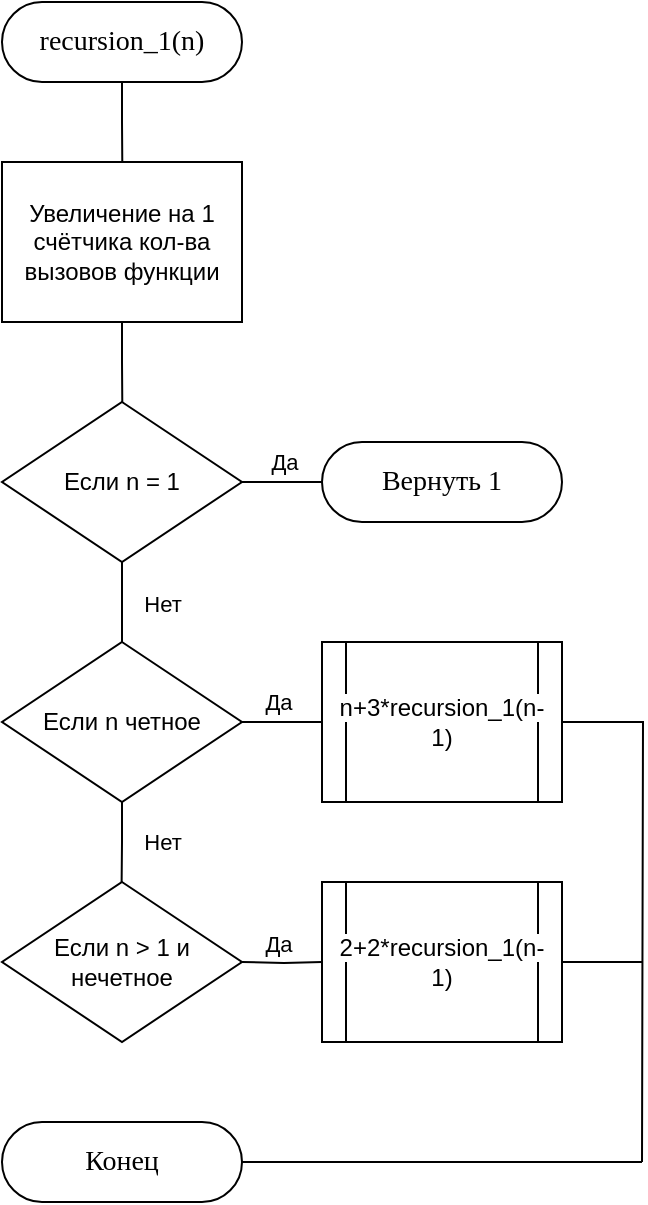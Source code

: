 <mxfile version="23.1.5" type="device">
  <diagram name="Страница — 1" id="FLC4SIvFwk310nvkZMXt">
    <mxGraphModel dx="794" dy="511" grid="1" gridSize="10" guides="1" tooltips="1" connect="1" arrows="1" fold="1" page="1" pageScale="1" pageWidth="827" pageHeight="1169" math="0" shadow="0">
      <root>
        <mxCell id="0" />
        <mxCell id="1" parent="0" />
        <mxCell id="bOCRrcDRKbWP7YTqtMAx-3" style="edgeStyle=orthogonalEdgeStyle;rounded=0;orthogonalLoop=1;jettySize=auto;html=1;exitX=0.5;exitY=0.5;exitDx=0;exitDy=20;exitPerimeter=0;curved=0;strokeColor=default;endArrow=none;endFill=0;" parent="1" source="tIk8xWOpjXj7sifwUdpu-1" edge="1">
          <mxGeometry relative="1" as="geometry">
            <mxPoint x="100.143" y="120" as="targetPoint" />
          </mxGeometry>
        </mxCell>
        <mxCell id="tIk8xWOpjXj7sifwUdpu-1" value="recursion_1(n)" style="html=1;dashed=0;whiteSpace=wrap;shape=mxgraph.dfd.start;fontFamily=Times New Roman;fontSize=14;" parent="1" vertex="1">
          <mxGeometry x="40" y="40" width="120" height="40" as="geometry" />
        </mxCell>
        <mxCell id="bOCRrcDRKbWP7YTqtMAx-5" style="edgeStyle=orthogonalEdgeStyle;rounded=0;orthogonalLoop=1;jettySize=auto;html=1;exitX=0.5;exitY=1;exitDx=0;exitDy=0;endArrow=none;endFill=0;" parent="1" source="bOCRrcDRKbWP7YTqtMAx-4" edge="1">
          <mxGeometry relative="1" as="geometry">
            <mxPoint x="100.143" y="240" as="targetPoint" />
          </mxGeometry>
        </mxCell>
        <mxCell id="bOCRrcDRKbWP7YTqtMAx-4" value="Увеличение на 1 счётчика кол-ва вызовов функции" style="rounded=0;whiteSpace=wrap;html=1;" parent="1" vertex="1">
          <mxGeometry x="40" y="120" width="120" height="80" as="geometry" />
        </mxCell>
        <mxCell id="bOCRrcDRKbWP7YTqtMAx-7" style="edgeStyle=orthogonalEdgeStyle;rounded=0;orthogonalLoop=1;jettySize=auto;html=1;exitX=1;exitY=0.5;exitDx=0;exitDy=0;endArrow=none;endFill=0;entryX=0;entryY=0.5;entryDx=0;entryDy=0;entryPerimeter=0;" parent="1" source="bOCRrcDRKbWP7YTqtMAx-6" target="bOCRrcDRKbWP7YTqtMAx-8" edge="1">
          <mxGeometry relative="1" as="geometry">
            <mxPoint x="230" y="230" as="targetPoint" />
          </mxGeometry>
        </mxCell>
        <mxCell id="bOCRrcDRKbWP7YTqtMAx-18" value="Да" style="edgeLabel;html=1;align=center;verticalAlign=middle;resizable=0;points=[];" parent="bOCRrcDRKbWP7YTqtMAx-7" vertex="1" connectable="0">
          <mxGeometry x="0.021" y="-1" relative="1" as="geometry">
            <mxPoint y="-11" as="offset" />
          </mxGeometry>
        </mxCell>
        <mxCell id="bOCRrcDRKbWP7YTqtMAx-10" style="edgeStyle=orthogonalEdgeStyle;rounded=0;orthogonalLoop=1;jettySize=auto;html=1;exitX=0.5;exitY=1;exitDx=0;exitDy=0;entryX=0.5;entryY=0;entryDx=0;entryDy=0;endArrow=none;endFill=0;" parent="1" source="bOCRrcDRKbWP7YTqtMAx-6" target="bOCRrcDRKbWP7YTqtMAx-9" edge="1">
          <mxGeometry relative="1" as="geometry" />
        </mxCell>
        <mxCell id="bOCRrcDRKbWP7YTqtMAx-19" value="Нет" style="edgeLabel;html=1;align=center;verticalAlign=middle;resizable=0;points=[];" parent="bOCRrcDRKbWP7YTqtMAx-10" vertex="1" connectable="0">
          <mxGeometry x="0.114" relative="1" as="geometry">
            <mxPoint x="20" y="-2" as="offset" />
          </mxGeometry>
        </mxCell>
        <mxCell id="bOCRrcDRKbWP7YTqtMAx-6" value="Если n = 1" style="rhombus;whiteSpace=wrap;html=1;" parent="1" vertex="1">
          <mxGeometry x="40" y="240" width="120" height="80" as="geometry" />
        </mxCell>
        <mxCell id="bOCRrcDRKbWP7YTqtMAx-8" value="Вернуть 1" style="html=1;dashed=0;whiteSpace=wrap;shape=mxgraph.dfd.start;fontFamily=Times New Roman;fontSize=14;" parent="1" vertex="1">
          <mxGeometry x="200" y="260" width="120" height="40" as="geometry" />
        </mxCell>
        <mxCell id="bOCRrcDRKbWP7YTqtMAx-13" style="edgeStyle=orthogonalEdgeStyle;rounded=0;orthogonalLoop=1;jettySize=auto;html=1;exitX=0.5;exitY=1;exitDx=0;exitDy=0;endArrow=none;endFill=0;" parent="1" source="bOCRrcDRKbWP7YTqtMAx-9" edge="1">
          <mxGeometry relative="1" as="geometry">
            <mxPoint x="99.818" y="480.0" as="targetPoint" />
          </mxGeometry>
        </mxCell>
        <mxCell id="bOCRrcDRKbWP7YTqtMAx-23" value="Нет" style="edgeLabel;html=1;align=center;verticalAlign=middle;resizable=0;points=[];" parent="bOCRrcDRKbWP7YTqtMAx-13" vertex="1" connectable="0">
          <mxGeometry x="-0.029" y="-1" relative="1" as="geometry">
            <mxPoint x="21" as="offset" />
          </mxGeometry>
        </mxCell>
        <mxCell id="UYjnylTN-B2RKUVimdeT-2" style="edgeStyle=orthogonalEdgeStyle;rounded=0;orthogonalLoop=1;jettySize=auto;html=1;exitX=1;exitY=0.5;exitDx=0;exitDy=0;entryX=0;entryY=0.5;entryDx=0;entryDy=0;endArrow=none;endFill=0;" edge="1" parent="1" source="bOCRrcDRKbWP7YTqtMAx-9" target="UYjnylTN-B2RKUVimdeT-1">
          <mxGeometry relative="1" as="geometry" />
        </mxCell>
        <mxCell id="UYjnylTN-B2RKUVimdeT-5" value="Да" style="edgeLabel;html=1;align=center;verticalAlign=middle;resizable=0;points=[];" vertex="1" connectable="0" parent="UYjnylTN-B2RKUVimdeT-2">
          <mxGeometry x="-0.117" y="4" relative="1" as="geometry">
            <mxPoint y="-6" as="offset" />
          </mxGeometry>
        </mxCell>
        <mxCell id="bOCRrcDRKbWP7YTqtMAx-9" value="Если n четное" style="rhombus;whiteSpace=wrap;html=1;" parent="1" vertex="1">
          <mxGeometry x="40" y="360" width="120" height="80" as="geometry" />
        </mxCell>
        <mxCell id="UYjnylTN-B2RKUVimdeT-14" style="edgeStyle=orthogonalEdgeStyle;rounded=0;orthogonalLoop=1;jettySize=auto;html=1;exitX=1;exitY=0.5;exitDx=0;exitDy=0;exitPerimeter=0;endArrow=none;endFill=0;" edge="1" parent="1" source="bOCRrcDRKbWP7YTqtMAx-14">
          <mxGeometry relative="1" as="geometry">
            <mxPoint x="360" y="620" as="targetPoint" />
          </mxGeometry>
        </mxCell>
        <mxCell id="bOCRrcDRKbWP7YTqtMAx-14" value="Конец" style="html=1;dashed=0;whiteSpace=wrap;shape=mxgraph.dfd.start;fontFamily=Times New Roman;fontSize=14;" parent="1" vertex="1">
          <mxGeometry x="40" y="600" width="120" height="40" as="geometry" />
        </mxCell>
        <mxCell id="bOCRrcDRKbWP7YTqtMAx-16" value="Если n &amp;gt; 1 и нечетное" style="rhombus;whiteSpace=wrap;html=1;fontSize=12;" parent="1" vertex="1">
          <mxGeometry x="40" y="480" width="120" height="80" as="geometry" />
        </mxCell>
        <mxCell id="UYjnylTN-B2RKUVimdeT-12" style="edgeStyle=orthogonalEdgeStyle;rounded=0;orthogonalLoop=1;jettySize=auto;html=1;endArrow=none;endFill=0;" edge="1" parent="1" source="UYjnylTN-B2RKUVimdeT-1">
          <mxGeometry relative="1" as="geometry">
            <mxPoint x="360" y="620" as="targetPoint" />
          </mxGeometry>
        </mxCell>
        <mxCell id="UYjnylTN-B2RKUVimdeT-1" value="&lt;span style=&quot;background-color: rgb(255, 255, 255);&quot;&gt;&lt;font style=&quot;font-size: 12px;&quot;&gt;n+3*recursion_1(n-1)&lt;/font&gt;&lt;/span&gt;" style="shape=process;whiteSpace=wrap;html=1;backgroundOutline=1;fontSize=12;" vertex="1" parent="1">
          <mxGeometry x="200" y="360" width="120" height="80" as="geometry" />
        </mxCell>
        <mxCell id="UYjnylTN-B2RKUVimdeT-6" style="edgeStyle=orthogonalEdgeStyle;rounded=0;orthogonalLoop=1;jettySize=auto;html=1;exitX=1;exitY=0.5;exitDx=0;exitDy=0;entryX=0;entryY=0.5;entryDx=0;entryDy=0;endArrow=none;endFill=0;" edge="1" parent="1" target="UYjnylTN-B2RKUVimdeT-8">
          <mxGeometry relative="1" as="geometry">
            <mxPoint x="160" y="520" as="sourcePoint" />
          </mxGeometry>
        </mxCell>
        <mxCell id="UYjnylTN-B2RKUVimdeT-7" value="Да" style="edgeLabel;html=1;align=center;verticalAlign=middle;resizable=0;points=[];" vertex="1" connectable="0" parent="UYjnylTN-B2RKUVimdeT-6">
          <mxGeometry x="-0.117" y="4" relative="1" as="geometry">
            <mxPoint y="-6" as="offset" />
          </mxGeometry>
        </mxCell>
        <mxCell id="UYjnylTN-B2RKUVimdeT-13" style="edgeStyle=orthogonalEdgeStyle;rounded=0;orthogonalLoop=1;jettySize=auto;html=1;exitX=1;exitY=0.5;exitDx=0;exitDy=0;endArrow=none;endFill=0;" edge="1" parent="1" source="UYjnylTN-B2RKUVimdeT-8">
          <mxGeometry relative="1" as="geometry">
            <mxPoint x="360" y="520" as="targetPoint" />
          </mxGeometry>
        </mxCell>
        <mxCell id="UYjnylTN-B2RKUVimdeT-8" value="&lt;span style=&quot;background-color: rgb(255, 255, 255);&quot;&gt;2+2*recursion_1(n-1)&lt;/span&gt;" style="shape=process;whiteSpace=wrap;html=1;backgroundOutline=1;fontSize=12;labelBackgroundColor=none;" vertex="1" parent="1">
          <mxGeometry x="200" y="480" width="120" height="80" as="geometry" />
        </mxCell>
      </root>
    </mxGraphModel>
  </diagram>
</mxfile>

